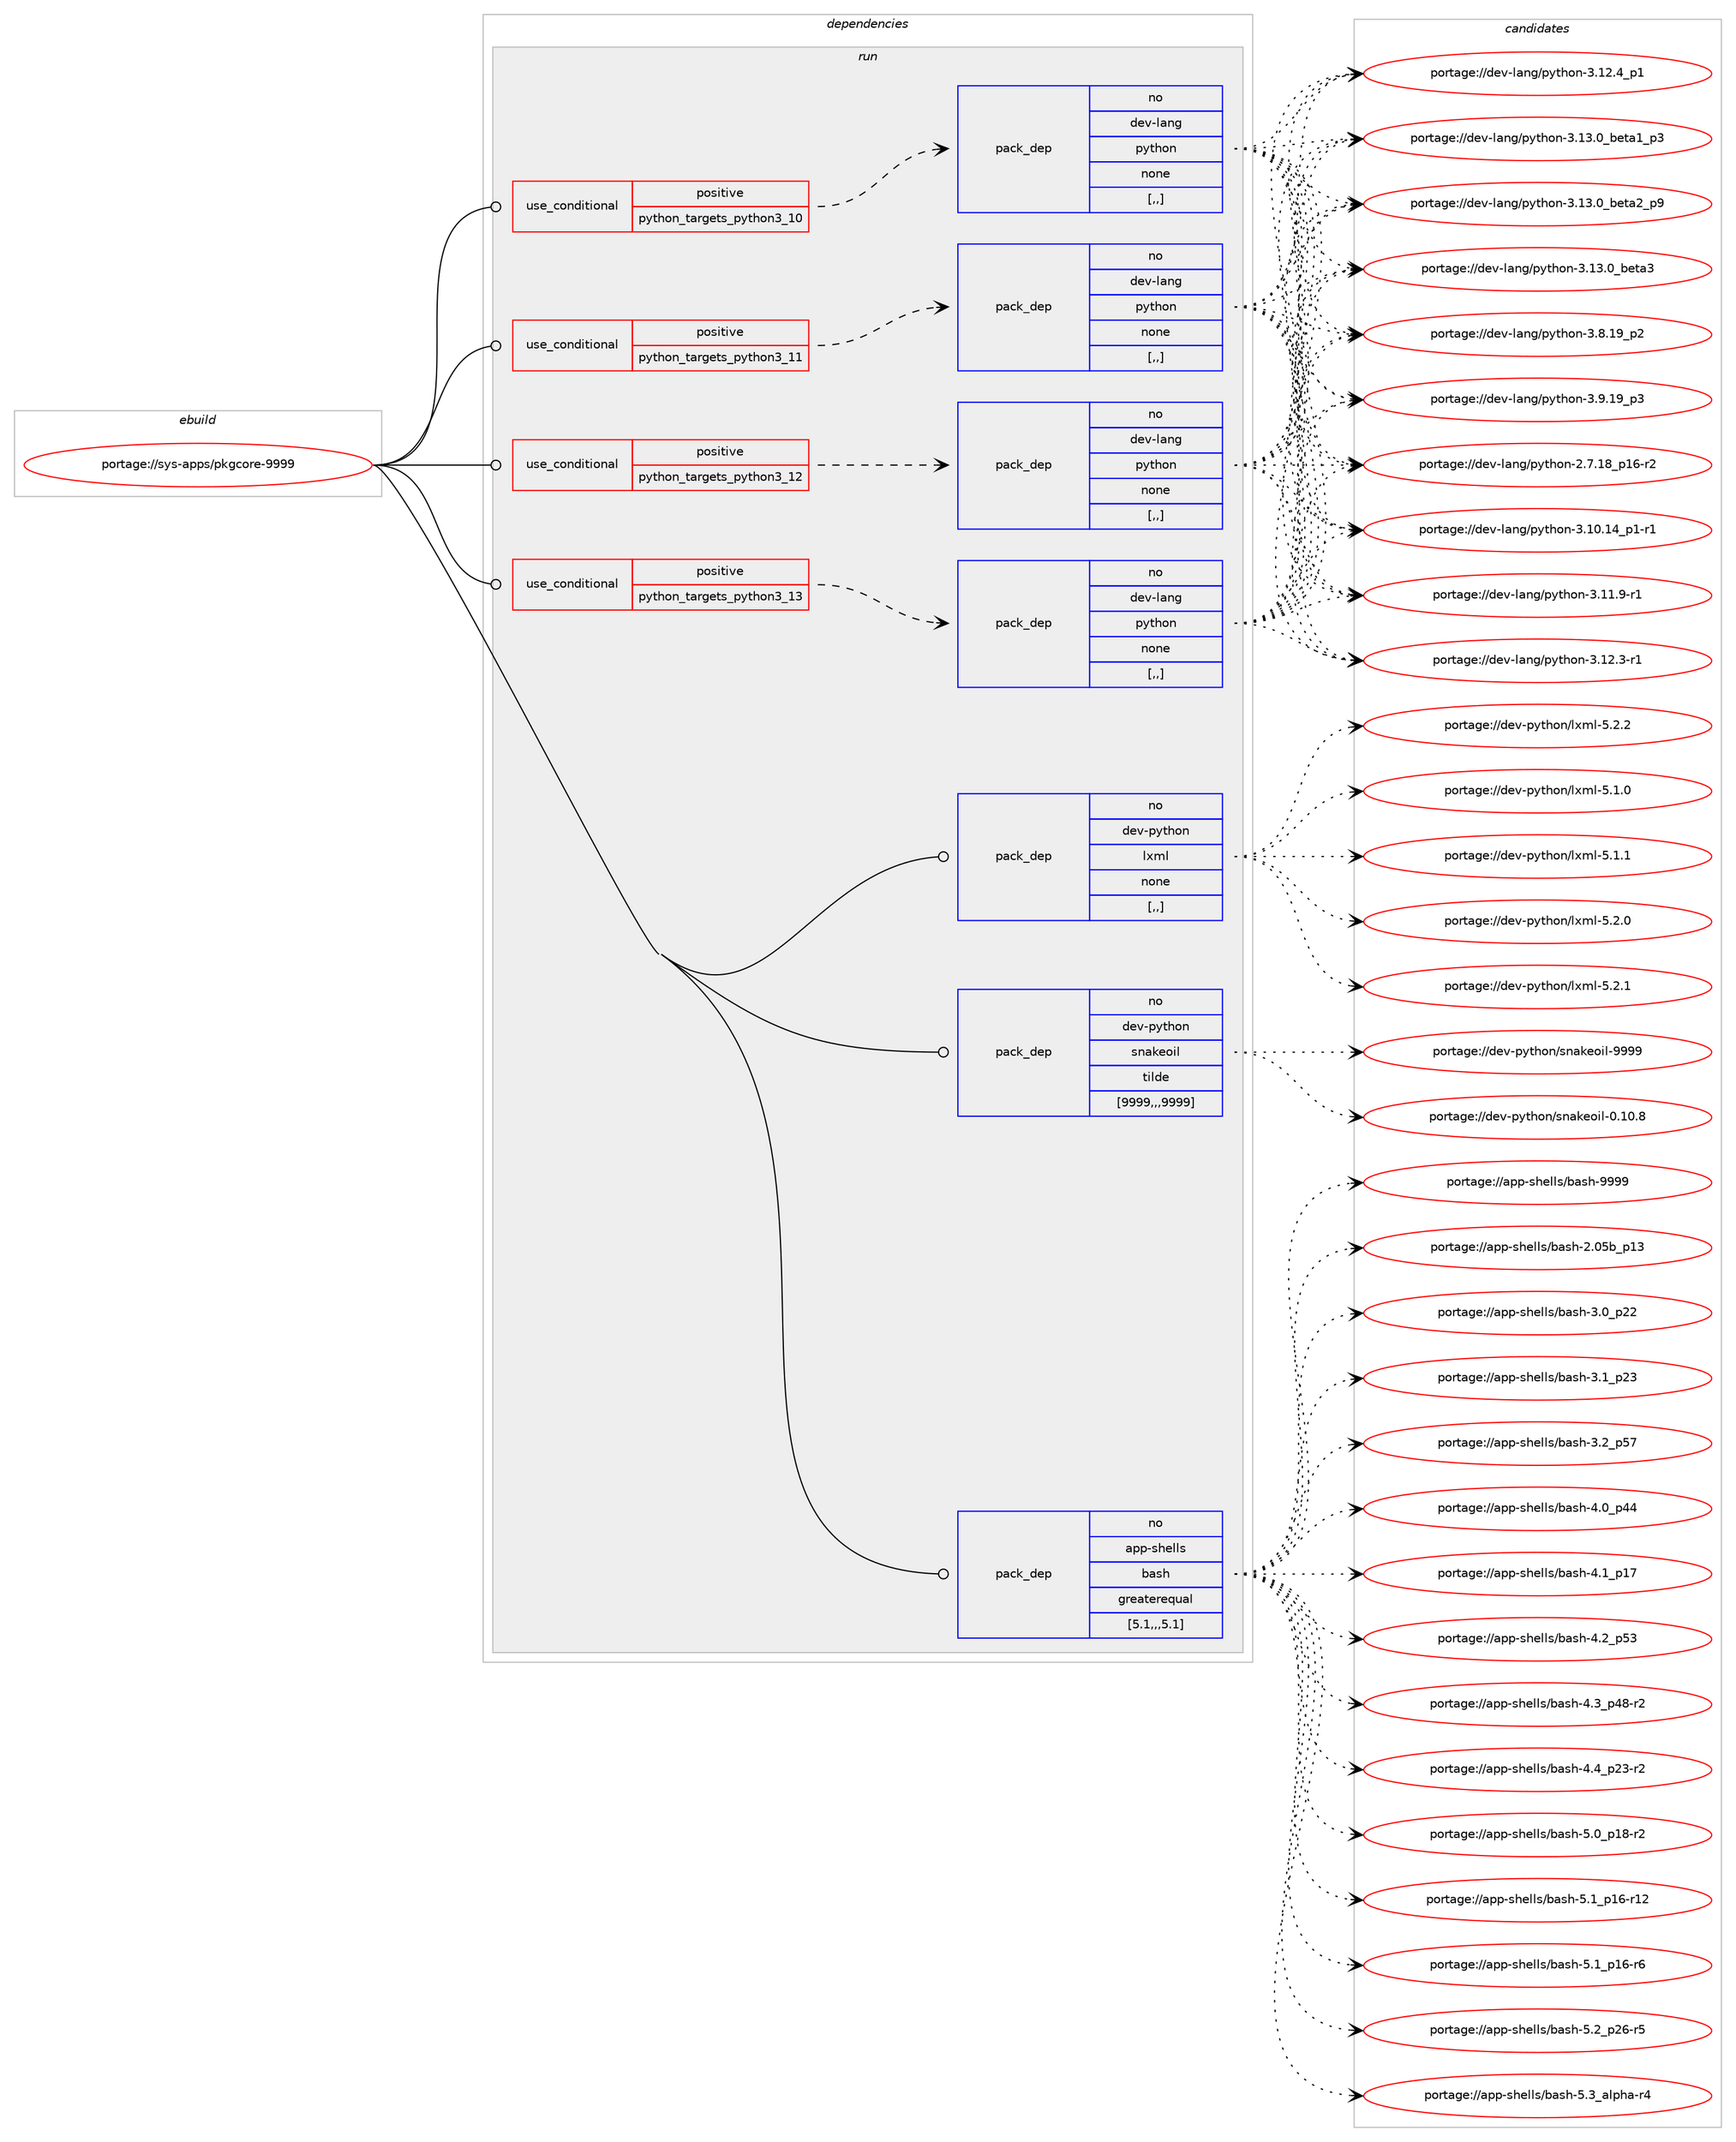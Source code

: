 digraph prolog {

# *************
# Graph options
# *************

newrank=true;
concentrate=true;
compound=true;
graph [rankdir=LR,fontname=Helvetica,fontsize=10,ranksep=1.5];#, ranksep=2.5, nodesep=0.2];
edge  [arrowhead=vee];
node  [fontname=Helvetica,fontsize=10];

# **********
# The ebuild
# **********

subgraph cluster_leftcol {
color=gray;
rank=same;
label=<<i>ebuild</i>>;
id [label="portage://sys-apps/pkgcore-9999", color=red, width=4, href="../sys-apps/pkgcore-9999.svg"];
}

# ****************
# The dependencies
# ****************

subgraph cluster_midcol {
color=gray;
label=<<i>dependencies</i>>;
subgraph cluster_compile {
fillcolor="#eeeeee";
style=filled;
label=<<i>compile</i>>;
}
subgraph cluster_compileandrun {
fillcolor="#eeeeee";
style=filled;
label=<<i>compile and run</i>>;
}
subgraph cluster_run {
fillcolor="#eeeeee";
style=filled;
label=<<i>run</i>>;
subgraph cond108926 {
dependency412384 [label=<<TABLE BORDER="0" CELLBORDER="1" CELLSPACING="0" CELLPADDING="4"><TR><TD ROWSPAN="3" CELLPADDING="10">use_conditional</TD></TR><TR><TD>positive</TD></TR><TR><TD>python_targets_python3_10</TD></TR></TABLE>>, shape=none, color=red];
subgraph pack300602 {
dependency412385 [label=<<TABLE BORDER="0" CELLBORDER="1" CELLSPACING="0" CELLPADDING="4" WIDTH="220"><TR><TD ROWSPAN="6" CELLPADDING="30">pack_dep</TD></TR><TR><TD WIDTH="110">no</TD></TR><TR><TD>dev-lang</TD></TR><TR><TD>python</TD></TR><TR><TD>none</TD></TR><TR><TD>[,,]</TD></TR></TABLE>>, shape=none, color=blue];
}
dependency412384:e -> dependency412385:w [weight=20,style="dashed",arrowhead="vee"];
}
id:e -> dependency412384:w [weight=20,style="solid",arrowhead="odot"];
subgraph cond108927 {
dependency412386 [label=<<TABLE BORDER="0" CELLBORDER="1" CELLSPACING="0" CELLPADDING="4"><TR><TD ROWSPAN="3" CELLPADDING="10">use_conditional</TD></TR><TR><TD>positive</TD></TR><TR><TD>python_targets_python3_11</TD></TR></TABLE>>, shape=none, color=red];
subgraph pack300603 {
dependency412387 [label=<<TABLE BORDER="0" CELLBORDER="1" CELLSPACING="0" CELLPADDING="4" WIDTH="220"><TR><TD ROWSPAN="6" CELLPADDING="30">pack_dep</TD></TR><TR><TD WIDTH="110">no</TD></TR><TR><TD>dev-lang</TD></TR><TR><TD>python</TD></TR><TR><TD>none</TD></TR><TR><TD>[,,]</TD></TR></TABLE>>, shape=none, color=blue];
}
dependency412386:e -> dependency412387:w [weight=20,style="dashed",arrowhead="vee"];
}
id:e -> dependency412386:w [weight=20,style="solid",arrowhead="odot"];
subgraph cond108928 {
dependency412388 [label=<<TABLE BORDER="0" CELLBORDER="1" CELLSPACING="0" CELLPADDING="4"><TR><TD ROWSPAN="3" CELLPADDING="10">use_conditional</TD></TR><TR><TD>positive</TD></TR><TR><TD>python_targets_python3_12</TD></TR></TABLE>>, shape=none, color=red];
subgraph pack300604 {
dependency412389 [label=<<TABLE BORDER="0" CELLBORDER="1" CELLSPACING="0" CELLPADDING="4" WIDTH="220"><TR><TD ROWSPAN="6" CELLPADDING="30">pack_dep</TD></TR><TR><TD WIDTH="110">no</TD></TR><TR><TD>dev-lang</TD></TR><TR><TD>python</TD></TR><TR><TD>none</TD></TR><TR><TD>[,,]</TD></TR></TABLE>>, shape=none, color=blue];
}
dependency412388:e -> dependency412389:w [weight=20,style="dashed",arrowhead="vee"];
}
id:e -> dependency412388:w [weight=20,style="solid",arrowhead="odot"];
subgraph cond108929 {
dependency412390 [label=<<TABLE BORDER="0" CELLBORDER="1" CELLSPACING="0" CELLPADDING="4"><TR><TD ROWSPAN="3" CELLPADDING="10">use_conditional</TD></TR><TR><TD>positive</TD></TR><TR><TD>python_targets_python3_13</TD></TR></TABLE>>, shape=none, color=red];
subgraph pack300605 {
dependency412391 [label=<<TABLE BORDER="0" CELLBORDER="1" CELLSPACING="0" CELLPADDING="4" WIDTH="220"><TR><TD ROWSPAN="6" CELLPADDING="30">pack_dep</TD></TR><TR><TD WIDTH="110">no</TD></TR><TR><TD>dev-lang</TD></TR><TR><TD>python</TD></TR><TR><TD>none</TD></TR><TR><TD>[,,]</TD></TR></TABLE>>, shape=none, color=blue];
}
dependency412390:e -> dependency412391:w [weight=20,style="dashed",arrowhead="vee"];
}
id:e -> dependency412390:w [weight=20,style="solid",arrowhead="odot"];
subgraph pack300606 {
dependency412392 [label=<<TABLE BORDER="0" CELLBORDER="1" CELLSPACING="0" CELLPADDING="4" WIDTH="220"><TR><TD ROWSPAN="6" CELLPADDING="30">pack_dep</TD></TR><TR><TD WIDTH="110">no</TD></TR><TR><TD>app-shells</TD></TR><TR><TD>bash</TD></TR><TR><TD>greaterequal</TD></TR><TR><TD>[5.1,,,5.1]</TD></TR></TABLE>>, shape=none, color=blue];
}
id:e -> dependency412392:w [weight=20,style="solid",arrowhead="odot"];
subgraph pack300607 {
dependency412393 [label=<<TABLE BORDER="0" CELLBORDER="1" CELLSPACING="0" CELLPADDING="4" WIDTH="220"><TR><TD ROWSPAN="6" CELLPADDING="30">pack_dep</TD></TR><TR><TD WIDTH="110">no</TD></TR><TR><TD>dev-python</TD></TR><TR><TD>lxml</TD></TR><TR><TD>none</TD></TR><TR><TD>[,,]</TD></TR></TABLE>>, shape=none, color=blue];
}
id:e -> dependency412393:w [weight=20,style="solid",arrowhead="odot"];
subgraph pack300608 {
dependency412394 [label=<<TABLE BORDER="0" CELLBORDER="1" CELLSPACING="0" CELLPADDING="4" WIDTH="220"><TR><TD ROWSPAN="6" CELLPADDING="30">pack_dep</TD></TR><TR><TD WIDTH="110">no</TD></TR><TR><TD>dev-python</TD></TR><TR><TD>snakeoil</TD></TR><TR><TD>tilde</TD></TR><TR><TD>[9999,,,9999]</TD></TR></TABLE>>, shape=none, color=blue];
}
id:e -> dependency412394:w [weight=20,style="solid",arrowhead="odot"];
}
}

# **************
# The candidates
# **************

subgraph cluster_choices {
rank=same;
color=gray;
label=<<i>candidates</i>>;

subgraph choice300602 {
color=black;
nodesep=1;
choice100101118451089711010347112121116104111110455046554649569511249544511450 [label="portage://dev-lang/python-2.7.18_p16-r2", color=red, width=4,href="../dev-lang/python-2.7.18_p16-r2.svg"];
choice100101118451089711010347112121116104111110455146494846495295112494511449 [label="portage://dev-lang/python-3.10.14_p1-r1", color=red, width=4,href="../dev-lang/python-3.10.14_p1-r1.svg"];
choice100101118451089711010347112121116104111110455146494946574511449 [label="portage://dev-lang/python-3.11.9-r1", color=red, width=4,href="../dev-lang/python-3.11.9-r1.svg"];
choice100101118451089711010347112121116104111110455146495046514511449 [label="portage://dev-lang/python-3.12.3-r1", color=red, width=4,href="../dev-lang/python-3.12.3-r1.svg"];
choice100101118451089711010347112121116104111110455146495046529511249 [label="portage://dev-lang/python-3.12.4_p1", color=red, width=4,href="../dev-lang/python-3.12.4_p1.svg"];
choice10010111845108971101034711212111610411111045514649514648959810111697499511251 [label="portage://dev-lang/python-3.13.0_beta1_p3", color=red, width=4,href="../dev-lang/python-3.13.0_beta1_p3.svg"];
choice10010111845108971101034711212111610411111045514649514648959810111697509511257 [label="portage://dev-lang/python-3.13.0_beta2_p9", color=red, width=4,href="../dev-lang/python-3.13.0_beta2_p9.svg"];
choice1001011184510897110103471121211161041111104551464951464895981011169751 [label="portage://dev-lang/python-3.13.0_beta3", color=red, width=4,href="../dev-lang/python-3.13.0_beta3.svg"];
choice100101118451089711010347112121116104111110455146564649579511250 [label="portage://dev-lang/python-3.8.19_p2", color=red, width=4,href="../dev-lang/python-3.8.19_p2.svg"];
choice100101118451089711010347112121116104111110455146574649579511251 [label="portage://dev-lang/python-3.9.19_p3", color=red, width=4,href="../dev-lang/python-3.9.19_p3.svg"];
dependency412385:e -> choice100101118451089711010347112121116104111110455046554649569511249544511450:w [style=dotted,weight="100"];
dependency412385:e -> choice100101118451089711010347112121116104111110455146494846495295112494511449:w [style=dotted,weight="100"];
dependency412385:e -> choice100101118451089711010347112121116104111110455146494946574511449:w [style=dotted,weight="100"];
dependency412385:e -> choice100101118451089711010347112121116104111110455146495046514511449:w [style=dotted,weight="100"];
dependency412385:e -> choice100101118451089711010347112121116104111110455146495046529511249:w [style=dotted,weight="100"];
dependency412385:e -> choice10010111845108971101034711212111610411111045514649514648959810111697499511251:w [style=dotted,weight="100"];
dependency412385:e -> choice10010111845108971101034711212111610411111045514649514648959810111697509511257:w [style=dotted,weight="100"];
dependency412385:e -> choice1001011184510897110103471121211161041111104551464951464895981011169751:w [style=dotted,weight="100"];
dependency412385:e -> choice100101118451089711010347112121116104111110455146564649579511250:w [style=dotted,weight="100"];
dependency412385:e -> choice100101118451089711010347112121116104111110455146574649579511251:w [style=dotted,weight="100"];
}
subgraph choice300603 {
color=black;
nodesep=1;
choice100101118451089711010347112121116104111110455046554649569511249544511450 [label="portage://dev-lang/python-2.7.18_p16-r2", color=red, width=4,href="../dev-lang/python-2.7.18_p16-r2.svg"];
choice100101118451089711010347112121116104111110455146494846495295112494511449 [label="portage://dev-lang/python-3.10.14_p1-r1", color=red, width=4,href="../dev-lang/python-3.10.14_p1-r1.svg"];
choice100101118451089711010347112121116104111110455146494946574511449 [label="portage://dev-lang/python-3.11.9-r1", color=red, width=4,href="../dev-lang/python-3.11.9-r1.svg"];
choice100101118451089711010347112121116104111110455146495046514511449 [label="portage://dev-lang/python-3.12.3-r1", color=red, width=4,href="../dev-lang/python-3.12.3-r1.svg"];
choice100101118451089711010347112121116104111110455146495046529511249 [label="portage://dev-lang/python-3.12.4_p1", color=red, width=4,href="../dev-lang/python-3.12.4_p1.svg"];
choice10010111845108971101034711212111610411111045514649514648959810111697499511251 [label="portage://dev-lang/python-3.13.0_beta1_p3", color=red, width=4,href="../dev-lang/python-3.13.0_beta1_p3.svg"];
choice10010111845108971101034711212111610411111045514649514648959810111697509511257 [label="portage://dev-lang/python-3.13.0_beta2_p9", color=red, width=4,href="../dev-lang/python-3.13.0_beta2_p9.svg"];
choice1001011184510897110103471121211161041111104551464951464895981011169751 [label="portage://dev-lang/python-3.13.0_beta3", color=red, width=4,href="../dev-lang/python-3.13.0_beta3.svg"];
choice100101118451089711010347112121116104111110455146564649579511250 [label="portage://dev-lang/python-3.8.19_p2", color=red, width=4,href="../dev-lang/python-3.8.19_p2.svg"];
choice100101118451089711010347112121116104111110455146574649579511251 [label="portage://dev-lang/python-3.9.19_p3", color=red, width=4,href="../dev-lang/python-3.9.19_p3.svg"];
dependency412387:e -> choice100101118451089711010347112121116104111110455046554649569511249544511450:w [style=dotted,weight="100"];
dependency412387:e -> choice100101118451089711010347112121116104111110455146494846495295112494511449:w [style=dotted,weight="100"];
dependency412387:e -> choice100101118451089711010347112121116104111110455146494946574511449:w [style=dotted,weight="100"];
dependency412387:e -> choice100101118451089711010347112121116104111110455146495046514511449:w [style=dotted,weight="100"];
dependency412387:e -> choice100101118451089711010347112121116104111110455146495046529511249:w [style=dotted,weight="100"];
dependency412387:e -> choice10010111845108971101034711212111610411111045514649514648959810111697499511251:w [style=dotted,weight="100"];
dependency412387:e -> choice10010111845108971101034711212111610411111045514649514648959810111697509511257:w [style=dotted,weight="100"];
dependency412387:e -> choice1001011184510897110103471121211161041111104551464951464895981011169751:w [style=dotted,weight="100"];
dependency412387:e -> choice100101118451089711010347112121116104111110455146564649579511250:w [style=dotted,weight="100"];
dependency412387:e -> choice100101118451089711010347112121116104111110455146574649579511251:w [style=dotted,weight="100"];
}
subgraph choice300604 {
color=black;
nodesep=1;
choice100101118451089711010347112121116104111110455046554649569511249544511450 [label="portage://dev-lang/python-2.7.18_p16-r2", color=red, width=4,href="../dev-lang/python-2.7.18_p16-r2.svg"];
choice100101118451089711010347112121116104111110455146494846495295112494511449 [label="portage://dev-lang/python-3.10.14_p1-r1", color=red, width=4,href="../dev-lang/python-3.10.14_p1-r1.svg"];
choice100101118451089711010347112121116104111110455146494946574511449 [label="portage://dev-lang/python-3.11.9-r1", color=red, width=4,href="../dev-lang/python-3.11.9-r1.svg"];
choice100101118451089711010347112121116104111110455146495046514511449 [label="portage://dev-lang/python-3.12.3-r1", color=red, width=4,href="../dev-lang/python-3.12.3-r1.svg"];
choice100101118451089711010347112121116104111110455146495046529511249 [label="portage://dev-lang/python-3.12.4_p1", color=red, width=4,href="../dev-lang/python-3.12.4_p1.svg"];
choice10010111845108971101034711212111610411111045514649514648959810111697499511251 [label="portage://dev-lang/python-3.13.0_beta1_p3", color=red, width=4,href="../dev-lang/python-3.13.0_beta1_p3.svg"];
choice10010111845108971101034711212111610411111045514649514648959810111697509511257 [label="portage://dev-lang/python-3.13.0_beta2_p9", color=red, width=4,href="../dev-lang/python-3.13.0_beta2_p9.svg"];
choice1001011184510897110103471121211161041111104551464951464895981011169751 [label="portage://dev-lang/python-3.13.0_beta3", color=red, width=4,href="../dev-lang/python-3.13.0_beta3.svg"];
choice100101118451089711010347112121116104111110455146564649579511250 [label="portage://dev-lang/python-3.8.19_p2", color=red, width=4,href="../dev-lang/python-3.8.19_p2.svg"];
choice100101118451089711010347112121116104111110455146574649579511251 [label="portage://dev-lang/python-3.9.19_p3", color=red, width=4,href="../dev-lang/python-3.9.19_p3.svg"];
dependency412389:e -> choice100101118451089711010347112121116104111110455046554649569511249544511450:w [style=dotted,weight="100"];
dependency412389:e -> choice100101118451089711010347112121116104111110455146494846495295112494511449:w [style=dotted,weight="100"];
dependency412389:e -> choice100101118451089711010347112121116104111110455146494946574511449:w [style=dotted,weight="100"];
dependency412389:e -> choice100101118451089711010347112121116104111110455146495046514511449:w [style=dotted,weight="100"];
dependency412389:e -> choice100101118451089711010347112121116104111110455146495046529511249:w [style=dotted,weight="100"];
dependency412389:e -> choice10010111845108971101034711212111610411111045514649514648959810111697499511251:w [style=dotted,weight="100"];
dependency412389:e -> choice10010111845108971101034711212111610411111045514649514648959810111697509511257:w [style=dotted,weight="100"];
dependency412389:e -> choice1001011184510897110103471121211161041111104551464951464895981011169751:w [style=dotted,weight="100"];
dependency412389:e -> choice100101118451089711010347112121116104111110455146564649579511250:w [style=dotted,weight="100"];
dependency412389:e -> choice100101118451089711010347112121116104111110455146574649579511251:w [style=dotted,weight="100"];
}
subgraph choice300605 {
color=black;
nodesep=1;
choice100101118451089711010347112121116104111110455046554649569511249544511450 [label="portage://dev-lang/python-2.7.18_p16-r2", color=red, width=4,href="../dev-lang/python-2.7.18_p16-r2.svg"];
choice100101118451089711010347112121116104111110455146494846495295112494511449 [label="portage://dev-lang/python-3.10.14_p1-r1", color=red, width=4,href="../dev-lang/python-3.10.14_p1-r1.svg"];
choice100101118451089711010347112121116104111110455146494946574511449 [label="portage://dev-lang/python-3.11.9-r1", color=red, width=4,href="../dev-lang/python-3.11.9-r1.svg"];
choice100101118451089711010347112121116104111110455146495046514511449 [label="portage://dev-lang/python-3.12.3-r1", color=red, width=4,href="../dev-lang/python-3.12.3-r1.svg"];
choice100101118451089711010347112121116104111110455146495046529511249 [label="portage://dev-lang/python-3.12.4_p1", color=red, width=4,href="../dev-lang/python-3.12.4_p1.svg"];
choice10010111845108971101034711212111610411111045514649514648959810111697499511251 [label="portage://dev-lang/python-3.13.0_beta1_p3", color=red, width=4,href="../dev-lang/python-3.13.0_beta1_p3.svg"];
choice10010111845108971101034711212111610411111045514649514648959810111697509511257 [label="portage://dev-lang/python-3.13.0_beta2_p9", color=red, width=4,href="../dev-lang/python-3.13.0_beta2_p9.svg"];
choice1001011184510897110103471121211161041111104551464951464895981011169751 [label="portage://dev-lang/python-3.13.0_beta3", color=red, width=4,href="../dev-lang/python-3.13.0_beta3.svg"];
choice100101118451089711010347112121116104111110455146564649579511250 [label="portage://dev-lang/python-3.8.19_p2", color=red, width=4,href="../dev-lang/python-3.8.19_p2.svg"];
choice100101118451089711010347112121116104111110455146574649579511251 [label="portage://dev-lang/python-3.9.19_p3", color=red, width=4,href="../dev-lang/python-3.9.19_p3.svg"];
dependency412391:e -> choice100101118451089711010347112121116104111110455046554649569511249544511450:w [style=dotted,weight="100"];
dependency412391:e -> choice100101118451089711010347112121116104111110455146494846495295112494511449:w [style=dotted,weight="100"];
dependency412391:e -> choice100101118451089711010347112121116104111110455146494946574511449:w [style=dotted,weight="100"];
dependency412391:e -> choice100101118451089711010347112121116104111110455146495046514511449:w [style=dotted,weight="100"];
dependency412391:e -> choice100101118451089711010347112121116104111110455146495046529511249:w [style=dotted,weight="100"];
dependency412391:e -> choice10010111845108971101034711212111610411111045514649514648959810111697499511251:w [style=dotted,weight="100"];
dependency412391:e -> choice10010111845108971101034711212111610411111045514649514648959810111697509511257:w [style=dotted,weight="100"];
dependency412391:e -> choice1001011184510897110103471121211161041111104551464951464895981011169751:w [style=dotted,weight="100"];
dependency412391:e -> choice100101118451089711010347112121116104111110455146564649579511250:w [style=dotted,weight="100"];
dependency412391:e -> choice100101118451089711010347112121116104111110455146574649579511251:w [style=dotted,weight="100"];
}
subgraph choice300606 {
color=black;
nodesep=1;
choice9711211245115104101108108115479897115104455046485398951124951 [label="portage://app-shells/bash-2.05b_p13", color=red, width=4,href="../app-shells/bash-2.05b_p13.svg"];
choice971121124511510410110810811547989711510445514648951125050 [label="portage://app-shells/bash-3.0_p22", color=red, width=4,href="../app-shells/bash-3.0_p22.svg"];
choice971121124511510410110810811547989711510445514649951125051 [label="portage://app-shells/bash-3.1_p23", color=red, width=4,href="../app-shells/bash-3.1_p23.svg"];
choice971121124511510410110810811547989711510445514650951125355 [label="portage://app-shells/bash-3.2_p57", color=red, width=4,href="../app-shells/bash-3.2_p57.svg"];
choice971121124511510410110810811547989711510445524648951125252 [label="portage://app-shells/bash-4.0_p44", color=red, width=4,href="../app-shells/bash-4.0_p44.svg"];
choice971121124511510410110810811547989711510445524649951124955 [label="portage://app-shells/bash-4.1_p17", color=red, width=4,href="../app-shells/bash-4.1_p17.svg"];
choice971121124511510410110810811547989711510445524650951125351 [label="portage://app-shells/bash-4.2_p53", color=red, width=4,href="../app-shells/bash-4.2_p53.svg"];
choice9711211245115104101108108115479897115104455246519511252564511450 [label="portage://app-shells/bash-4.3_p48-r2", color=red, width=4,href="../app-shells/bash-4.3_p48-r2.svg"];
choice9711211245115104101108108115479897115104455246529511250514511450 [label="portage://app-shells/bash-4.4_p23-r2", color=red, width=4,href="../app-shells/bash-4.4_p23-r2.svg"];
choice9711211245115104101108108115479897115104455346489511249564511450 [label="portage://app-shells/bash-5.0_p18-r2", color=red, width=4,href="../app-shells/bash-5.0_p18-r2.svg"];
choice971121124511510410110810811547989711510445534649951124954451144950 [label="portage://app-shells/bash-5.1_p16-r12", color=red, width=4,href="../app-shells/bash-5.1_p16-r12.svg"];
choice9711211245115104101108108115479897115104455346499511249544511454 [label="portage://app-shells/bash-5.1_p16-r6", color=red, width=4,href="../app-shells/bash-5.1_p16-r6.svg"];
choice9711211245115104101108108115479897115104455346509511250544511453 [label="portage://app-shells/bash-5.2_p26-r5", color=red, width=4,href="../app-shells/bash-5.2_p26-r5.svg"];
choice9711211245115104101108108115479897115104455346519597108112104974511452 [label="portage://app-shells/bash-5.3_alpha-r4", color=red, width=4,href="../app-shells/bash-5.3_alpha-r4.svg"];
choice97112112451151041011081081154798971151044557575757 [label="portage://app-shells/bash-9999", color=red, width=4,href="../app-shells/bash-9999.svg"];
dependency412392:e -> choice9711211245115104101108108115479897115104455046485398951124951:w [style=dotted,weight="100"];
dependency412392:e -> choice971121124511510410110810811547989711510445514648951125050:w [style=dotted,weight="100"];
dependency412392:e -> choice971121124511510410110810811547989711510445514649951125051:w [style=dotted,weight="100"];
dependency412392:e -> choice971121124511510410110810811547989711510445514650951125355:w [style=dotted,weight="100"];
dependency412392:e -> choice971121124511510410110810811547989711510445524648951125252:w [style=dotted,weight="100"];
dependency412392:e -> choice971121124511510410110810811547989711510445524649951124955:w [style=dotted,weight="100"];
dependency412392:e -> choice971121124511510410110810811547989711510445524650951125351:w [style=dotted,weight="100"];
dependency412392:e -> choice9711211245115104101108108115479897115104455246519511252564511450:w [style=dotted,weight="100"];
dependency412392:e -> choice9711211245115104101108108115479897115104455246529511250514511450:w [style=dotted,weight="100"];
dependency412392:e -> choice9711211245115104101108108115479897115104455346489511249564511450:w [style=dotted,weight="100"];
dependency412392:e -> choice971121124511510410110810811547989711510445534649951124954451144950:w [style=dotted,weight="100"];
dependency412392:e -> choice9711211245115104101108108115479897115104455346499511249544511454:w [style=dotted,weight="100"];
dependency412392:e -> choice9711211245115104101108108115479897115104455346509511250544511453:w [style=dotted,weight="100"];
dependency412392:e -> choice9711211245115104101108108115479897115104455346519597108112104974511452:w [style=dotted,weight="100"];
dependency412392:e -> choice97112112451151041011081081154798971151044557575757:w [style=dotted,weight="100"];
}
subgraph choice300607 {
color=black;
nodesep=1;
choice1001011184511212111610411111047108120109108455346494648 [label="portage://dev-python/lxml-5.1.0", color=red, width=4,href="../dev-python/lxml-5.1.0.svg"];
choice1001011184511212111610411111047108120109108455346494649 [label="portage://dev-python/lxml-5.1.1", color=red, width=4,href="../dev-python/lxml-5.1.1.svg"];
choice1001011184511212111610411111047108120109108455346504648 [label="portage://dev-python/lxml-5.2.0", color=red, width=4,href="../dev-python/lxml-5.2.0.svg"];
choice1001011184511212111610411111047108120109108455346504649 [label="portage://dev-python/lxml-5.2.1", color=red, width=4,href="../dev-python/lxml-5.2.1.svg"];
choice1001011184511212111610411111047108120109108455346504650 [label="portage://dev-python/lxml-5.2.2", color=red, width=4,href="../dev-python/lxml-5.2.2.svg"];
dependency412393:e -> choice1001011184511212111610411111047108120109108455346494648:w [style=dotted,weight="100"];
dependency412393:e -> choice1001011184511212111610411111047108120109108455346494649:w [style=dotted,weight="100"];
dependency412393:e -> choice1001011184511212111610411111047108120109108455346504648:w [style=dotted,weight="100"];
dependency412393:e -> choice1001011184511212111610411111047108120109108455346504649:w [style=dotted,weight="100"];
dependency412393:e -> choice1001011184511212111610411111047108120109108455346504650:w [style=dotted,weight="100"];
}
subgraph choice300608 {
color=black;
nodesep=1;
choice10010111845112121116104111110471151109710710111110510845484649484656 [label="portage://dev-python/snakeoil-0.10.8", color=red, width=4,href="../dev-python/snakeoil-0.10.8.svg"];
choice1001011184511212111610411111047115110971071011111051084557575757 [label="portage://dev-python/snakeoil-9999", color=red, width=4,href="../dev-python/snakeoil-9999.svg"];
dependency412394:e -> choice10010111845112121116104111110471151109710710111110510845484649484656:w [style=dotted,weight="100"];
dependency412394:e -> choice1001011184511212111610411111047115110971071011111051084557575757:w [style=dotted,weight="100"];
}
}

}
